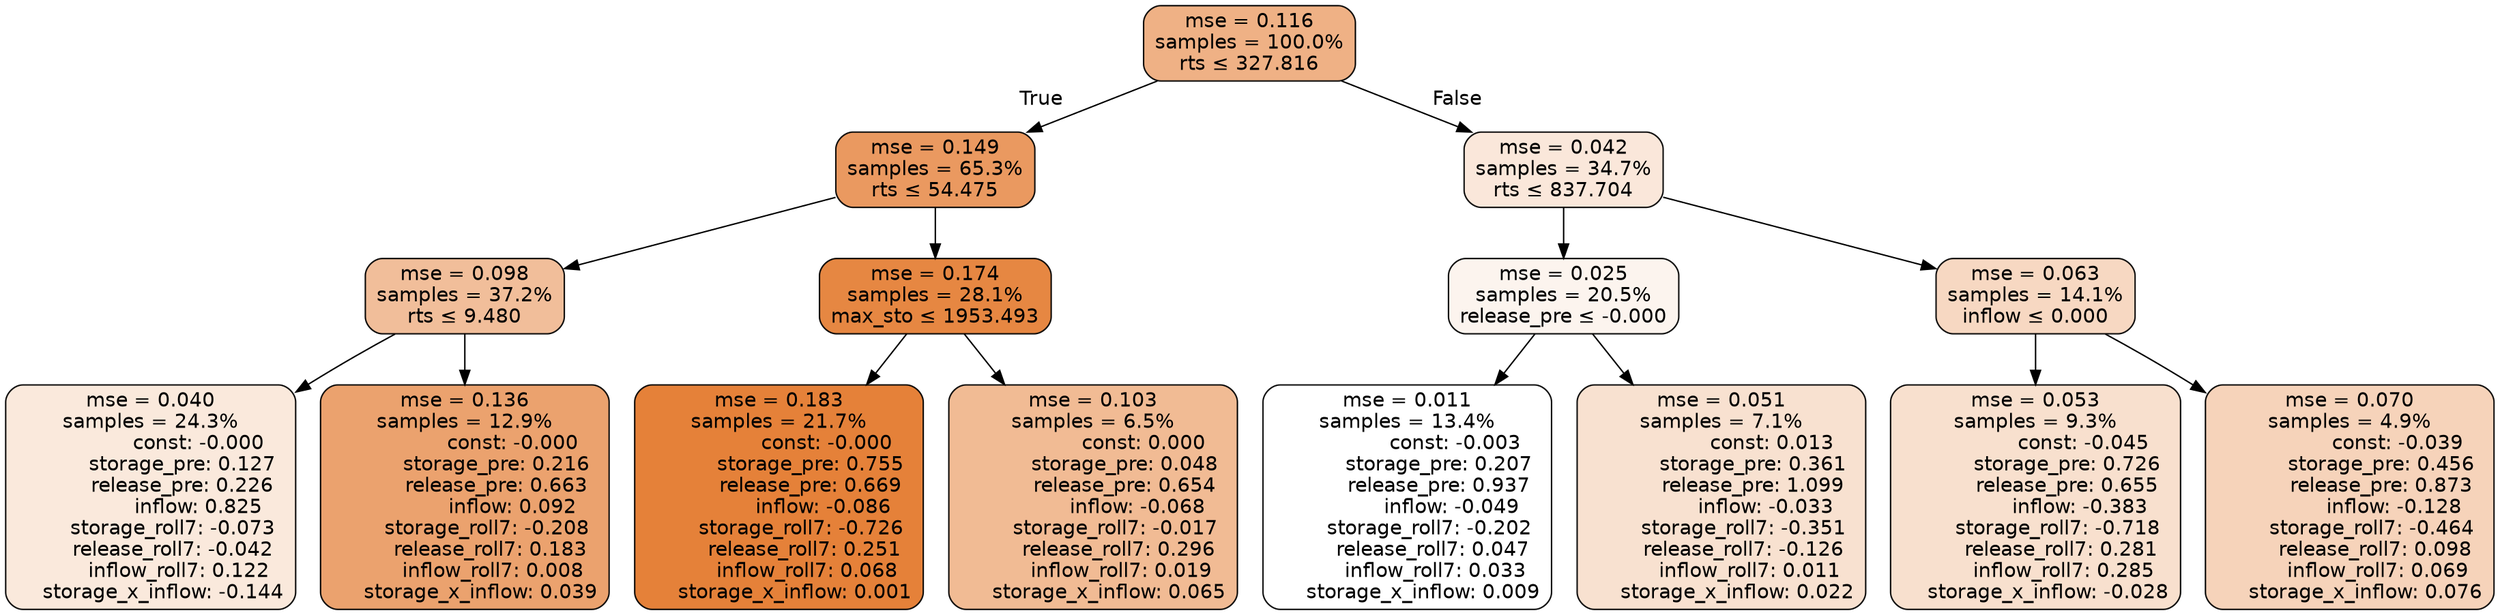 digraph tree {
bgcolor="transparent"
node [shape=rectangle, style="filled, rounded", color="black", fontname=helvetica] ;
edge [fontname=helvetica] ;
	"0" [label="mse = 0.116
samples = 100.0%
rts &le; 327.816", fillcolor="#efb185"]
	"1" [label="mse = 0.149
samples = 65.3%
rts &le; 54.475", fillcolor="#ea9960"]
	"2" [label="mse = 0.098
samples = 37.2%
rts &le; 9.480", fillcolor="#f1be9a"]
	"3" [label="mse = 0.040
samples = 24.3%
               const: -0.000
          storage_pre: 0.127
          release_pre: 0.226
               inflow: 0.825
       storage_roll7: -0.073
       release_roll7: -0.042
         inflow_roll7: 0.122
    storage_x_inflow: -0.144", fillcolor="#fae9dc"]
	"4" [label="mse = 0.136
samples = 12.9%
               const: -0.000
          storage_pre: 0.216
          release_pre: 0.663
               inflow: 0.092
       storage_roll7: -0.208
        release_roll7: 0.183
         inflow_roll7: 0.008
     storage_x_inflow: 0.039", fillcolor="#eba26e"]
	"5" [label="mse = 0.174
samples = 28.1%
max_sto &le; 1953.493", fillcolor="#e68742"]
	"6" [label="mse = 0.183
samples = 21.7%
               const: -0.000
          storage_pre: 0.755
          release_pre: 0.669
              inflow: -0.086
       storage_roll7: -0.726
        release_roll7: 0.251
         inflow_roll7: 0.068
     storage_x_inflow: 0.001", fillcolor="#e58139"]
	"7" [label="mse = 0.103
samples = 6.5%
                const: 0.000
          storage_pre: 0.048
          release_pre: 0.654
              inflow: -0.068
       storage_roll7: -0.017
        release_roll7: 0.296
         inflow_roll7: 0.019
     storage_x_inflow: 0.065", fillcolor="#f1bb94"]
	"8" [label="mse = 0.042
samples = 34.7%
rts &le; 837.704", fillcolor="#fae7da"]
	"9" [label="mse = 0.025
samples = 20.5%
release_pre &le; -0.000", fillcolor="#fcf4ee"]
	"10" [label="mse = 0.011
samples = 13.4%
               const: -0.003
          storage_pre: 0.207
          release_pre: 0.937
              inflow: -0.049
       storage_roll7: -0.202
        release_roll7: 0.047
         inflow_roll7: 0.033
     storage_x_inflow: 0.009", fillcolor="#ffffff"]
	"11" [label="mse = 0.051
samples = 7.1%
                const: 0.013
          storage_pre: 0.361
          release_pre: 1.099
              inflow: -0.033
       storage_roll7: -0.351
       release_roll7: -0.126
         inflow_roll7: 0.011
     storage_x_inflow: 0.022", fillcolor="#f8e1d0"]
	"12" [label="mse = 0.063
samples = 14.1%
inflow &le; 0.000", fillcolor="#f7d8c2"]
	"13" [label="mse = 0.053
samples = 9.3%
               const: -0.045
          storage_pre: 0.726
          release_pre: 0.655
              inflow: -0.383
       storage_roll7: -0.718
        release_roll7: 0.281
         inflow_roll7: 0.285
    storage_x_inflow: -0.028", fillcolor="#f8e0ce"]
	"14" [label="mse = 0.070
samples = 4.9%
               const: -0.039
          storage_pre: 0.456
          release_pre: 0.873
              inflow: -0.128
       storage_roll7: -0.464
        release_roll7: 0.098
         inflow_roll7: 0.069
     storage_x_inflow: 0.076", fillcolor="#f6d3ba"]

	"0" -> "1" [labeldistance=2.5, labelangle=45, headlabel="True"]
	"1" -> "2"
	"2" -> "3"
	"2" -> "4"
	"1" -> "5"
	"5" -> "6"
	"5" -> "7"
	"0" -> "8" [labeldistance=2.5, labelangle=-45, headlabel="False"]
	"8" -> "9"
	"9" -> "10"
	"9" -> "11"
	"8" -> "12"
	"12" -> "13"
	"12" -> "14"
}